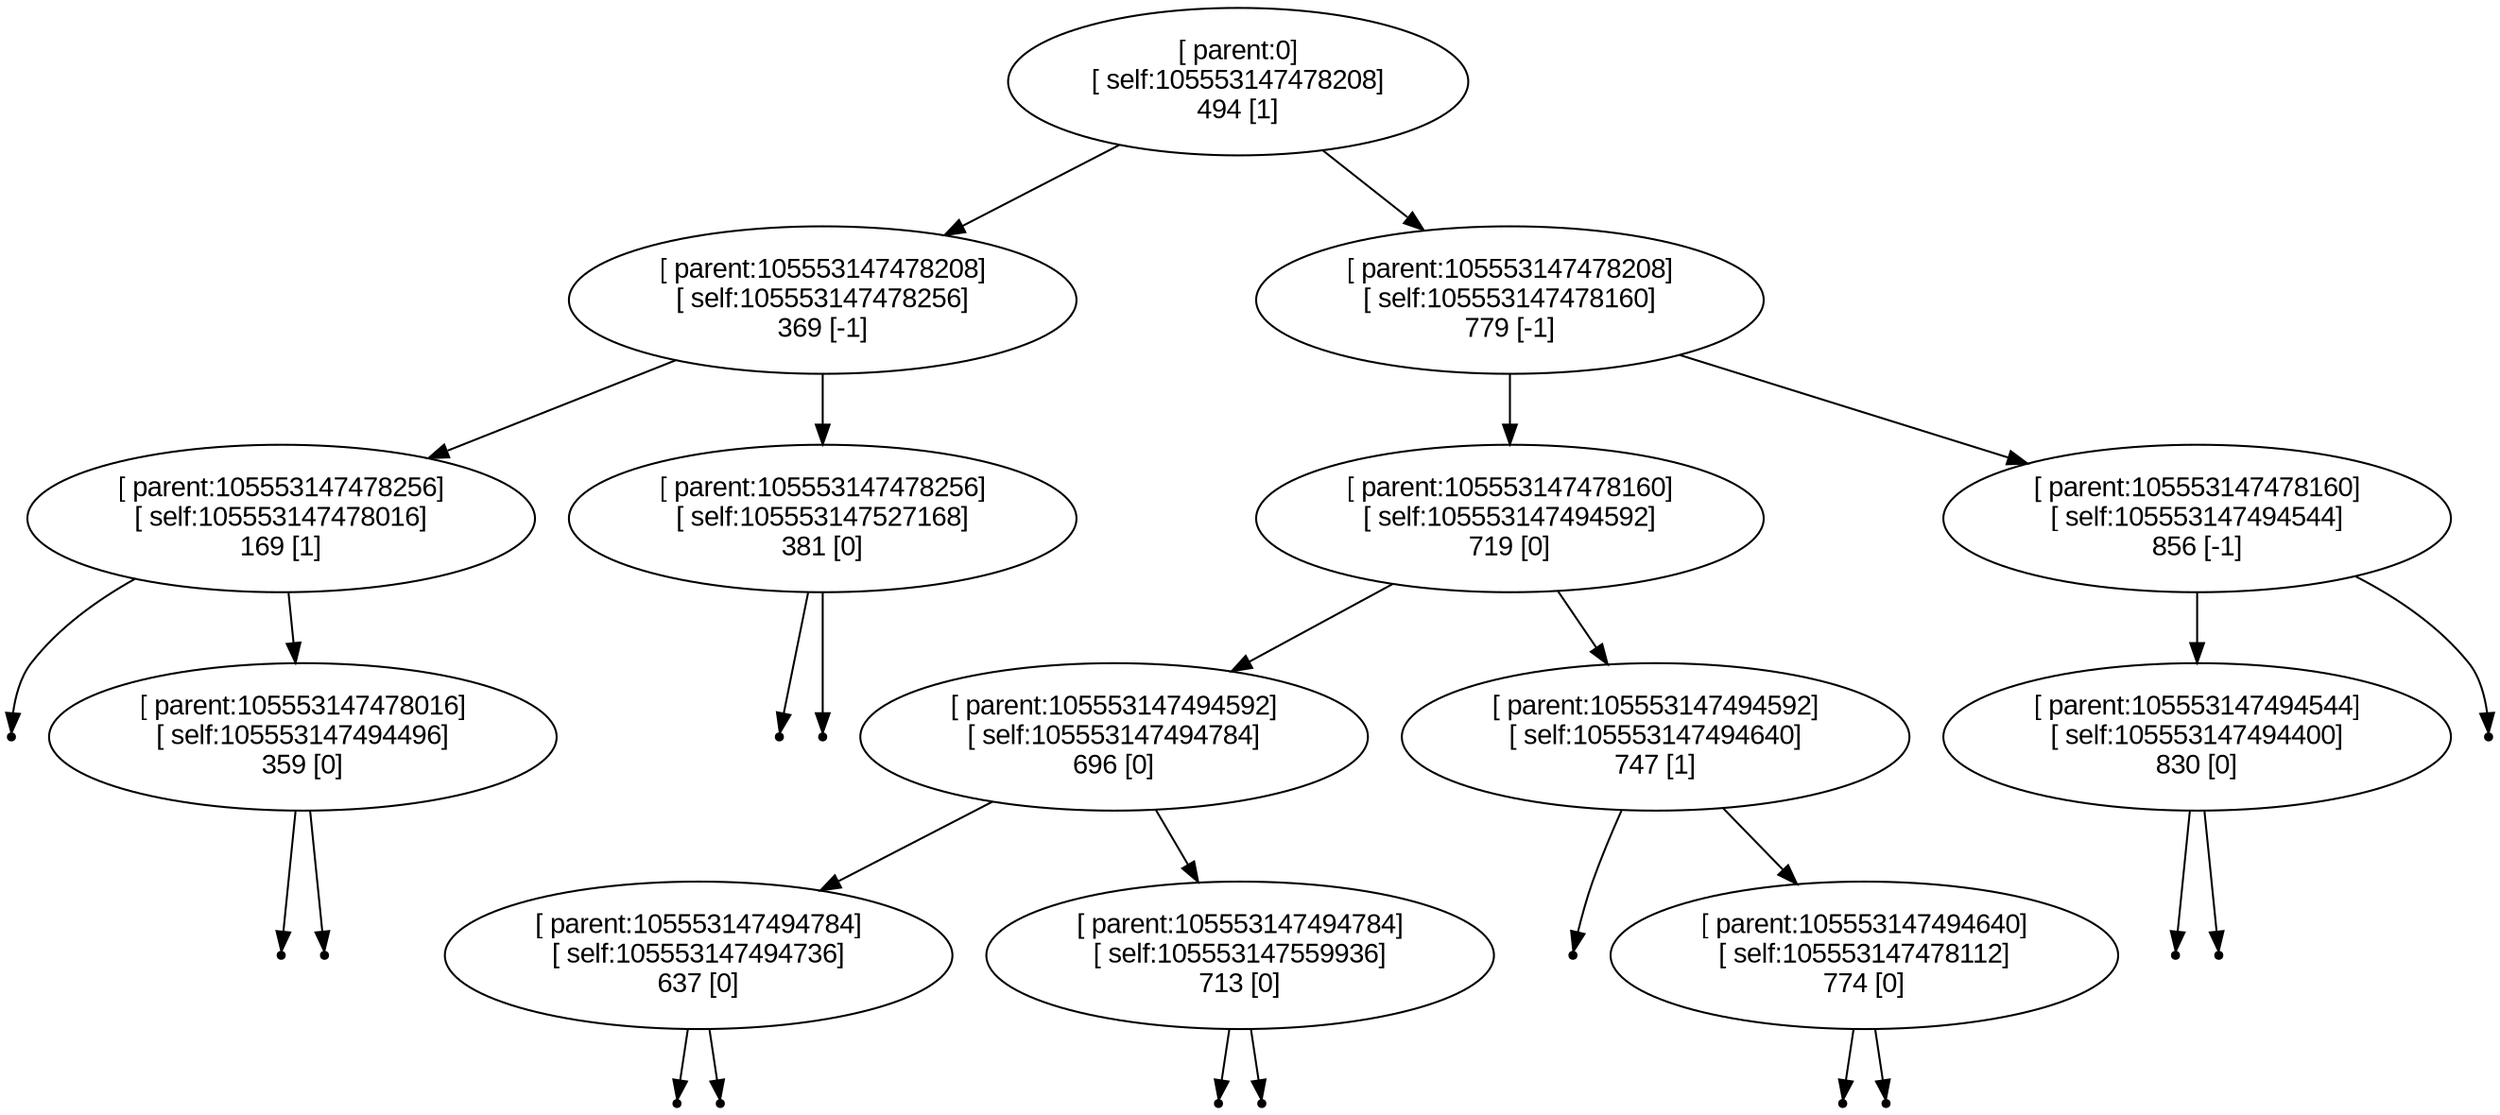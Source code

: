 digraph BST {
    node [fontname="Arial"];
    "[ parent:0]
[ self:105553147478208]
494 [1]" -> "[ parent:105553147478208]
[ self:105553147478256]
369 [-1]";
    "[ parent:0]
[ self:105553147478208]
494 [1]" -> "[ parent:105553147478208]
[ self:105553147478160]
779 [-1]";
    "[ parent:105553147478208]
[ self:105553147478256]
369 [-1]" -> "[ parent:105553147478256]
[ self:105553147478016]
169 [1]";
    "[ parent:105553147478208]
[ self:105553147478256]
369 [-1]" -> "[ parent:105553147478256]
[ self:105553147527168]
381 [0]";
    null157 [shape=point];
    "[ parent:105553147478256]
[ self:105553147478016]
169 [1]" -> "null157"
    "[ parent:105553147478256]
[ self:105553147478016]
169 [1]" -> "[ parent:105553147478016]
[ self:105553147494496]
359 [0]";
    null158 [shape=point];
    "[ parent:105553147478016]
[ self:105553147494496]
359 [0]" -> "null158"
    null159 [shape=point];
    "[ parent:105553147478016]
[ self:105553147494496]
359 [0]" -> "null159"
    null160 [shape=point];
    "[ parent:105553147478256]
[ self:105553147527168]
381 [0]" -> "null160"
    null161 [shape=point];
    "[ parent:105553147478256]
[ self:105553147527168]
381 [0]" -> "null161"
    "[ parent:105553147478208]
[ self:105553147478160]
779 [-1]" -> "[ parent:105553147478160]
[ self:105553147494592]
719 [0]";
    "[ parent:105553147478208]
[ self:105553147478160]
779 [-1]" -> "[ parent:105553147478160]
[ self:105553147494544]
856 [-1]";
    "[ parent:105553147478160]
[ self:105553147494592]
719 [0]" -> "[ parent:105553147494592]
[ self:105553147494784]
696 [0]";
    "[ parent:105553147478160]
[ self:105553147494592]
719 [0]" -> "[ parent:105553147494592]
[ self:105553147494640]
747 [1]";
    "[ parent:105553147494592]
[ self:105553147494784]
696 [0]" -> "[ parent:105553147494784]
[ self:105553147494736]
637 [0]";
    "[ parent:105553147494592]
[ self:105553147494784]
696 [0]" -> "[ parent:105553147494784]
[ self:105553147559936]
713 [0]";
    null162 [shape=point];
    "[ parent:105553147494784]
[ self:105553147494736]
637 [0]" -> "null162"
    null163 [shape=point];
    "[ parent:105553147494784]
[ self:105553147494736]
637 [0]" -> "null163"
    null164 [shape=point];
    "[ parent:105553147494784]
[ self:105553147559936]
713 [0]" -> "null164"
    null165 [shape=point];
    "[ parent:105553147494784]
[ self:105553147559936]
713 [0]" -> "null165"
    null166 [shape=point];
    "[ parent:105553147494592]
[ self:105553147494640]
747 [1]" -> "null166"
    "[ parent:105553147494592]
[ self:105553147494640]
747 [1]" -> "[ parent:105553147494640]
[ self:105553147478112]
774 [0]";
    null167 [shape=point];
    "[ parent:105553147494640]
[ self:105553147478112]
774 [0]" -> "null167"
    null168 [shape=point];
    "[ parent:105553147494640]
[ self:105553147478112]
774 [0]" -> "null168"
    "[ parent:105553147478160]
[ self:105553147494544]
856 [-1]" -> "[ parent:105553147494544]
[ self:105553147494400]
830 [0]";
    null169 [shape=point];
    "[ parent:105553147478160]
[ self:105553147494544]
856 [-1]" -> "null169"
    null170 [shape=point];
    "[ parent:105553147494544]
[ self:105553147494400]
830 [0]" -> "null170"
    null171 [shape=point];
    "[ parent:105553147494544]
[ self:105553147494400]
830 [0]" -> "null171"
}
